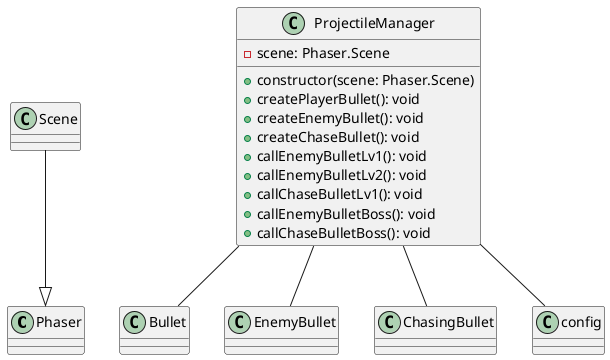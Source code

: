 @startuml

class Phaser
class Bullet
class EnemyBullet
class ChasingBullet
class config
class ProjectileManager {
  - scene: Phaser.Scene
  + constructor(scene: Phaser.Scene)
  + createPlayerBullet(): void
  + createEnemyBullet(): void
  + createChaseBullet(): void
  + callEnemyBulletLv1(): void
  + callEnemyBulletLv2(): void
  + callChaseBulletLv1(): void
  + callEnemyBulletBoss(): void
  + callChaseBulletBoss(): void
}

class config

Bullet --|> Phaser.Physics
EnemyBullet --|> Phaser.Physics
ChasingBullet --|> Phaser.Physics

Scene --|> Phaser
ProjectileManager -- Phaser.Scene
ProjectileManager -- Bullet
ProjectileManager -- EnemyBullet
ProjectileManager -- ChasingBullet
ProjectileManager -- config

@enduml

